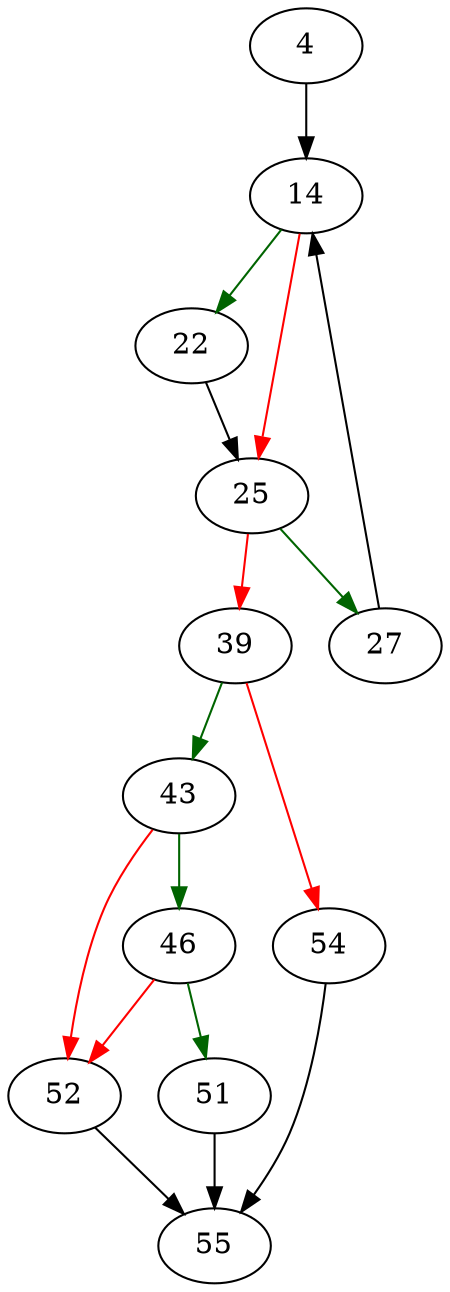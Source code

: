 strict digraph "unixWrite" {
	// Node definitions.
	4 [entry=true];
	14;
	22;
	25;
	27;
	39;
	43;
	54;
	46;
	52;
	51;
	55;

	// Edge definitions.
	4 -> 14;
	14 -> 22 [
		color=darkgreen
		cond=true
	];
	14 -> 25 [
		color=red
		cond=false
	];
	22 -> 25;
	25 -> 27 [
		color=darkgreen
		cond=true
	];
	25 -> 39 [
		color=red
		cond=false
	];
	27 -> 14;
	39 -> 43 [
		color=darkgreen
		cond=true
	];
	39 -> 54 [
		color=red
		cond=false
	];
	43 -> 46 [
		color=darkgreen
		cond=true
	];
	43 -> 52 [
		color=red
		cond=false
	];
	54 -> 55;
	46 -> 52 [
		color=red
		cond=false
	];
	46 -> 51 [
		color=darkgreen
		cond=true
	];
	52 -> 55;
	51 -> 55;
}